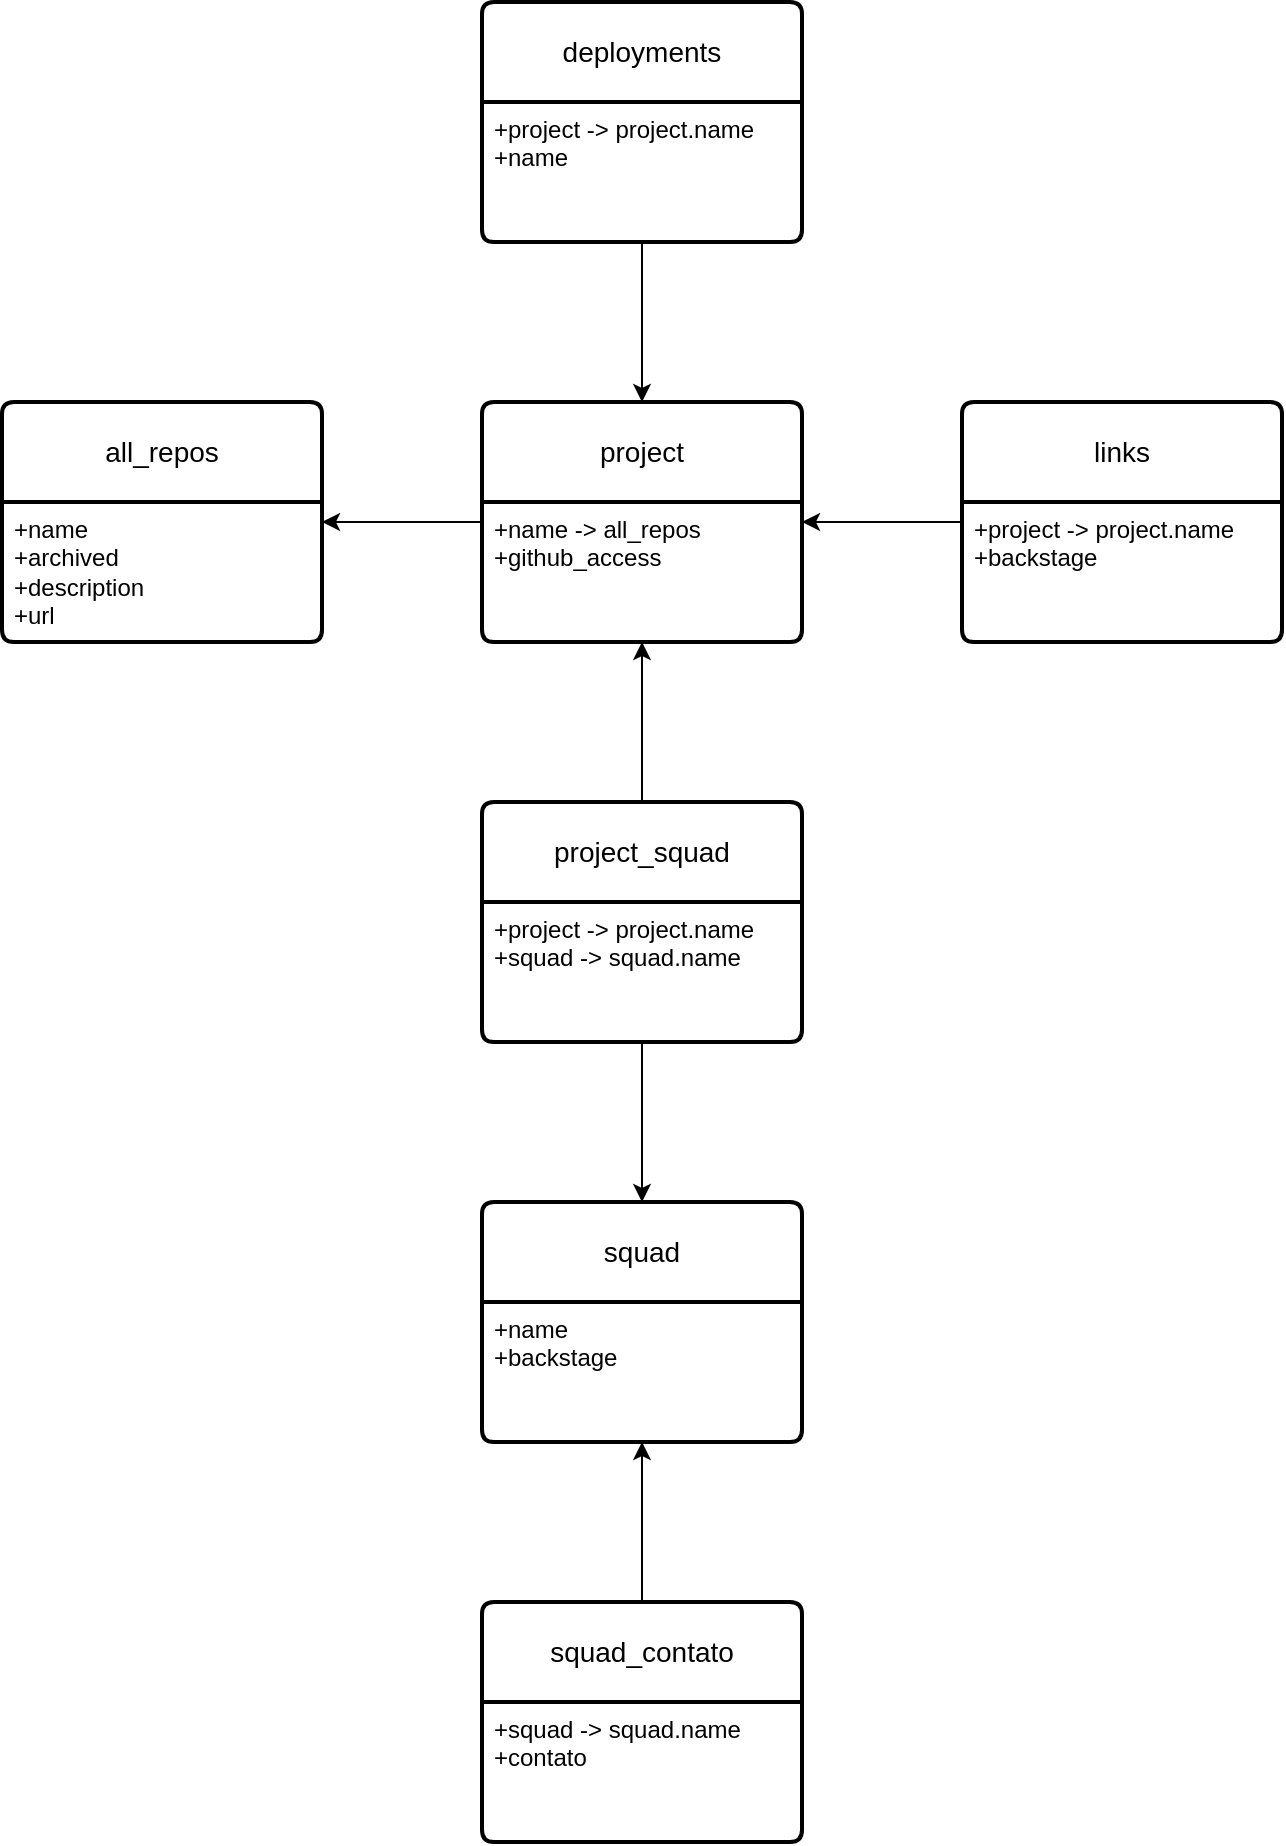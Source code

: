 <mxfile version="26.0.10">
  <diagram name="Página-1" id="L3K4bLExbtTJExAs54S-">
    <mxGraphModel dx="2070" dy="716" grid="1" gridSize="10" guides="1" tooltips="1" connect="1" arrows="1" fold="1" page="1" pageScale="1" pageWidth="827" pageHeight="1169" math="0" shadow="0">
      <root>
        <mxCell id="0" />
        <mxCell id="1" parent="0" />
        <mxCell id="42KANhCV3RdPrASDDmub-1" value="&lt;div&gt;all_repos&lt;/div&gt;" style="swimlane;childLayout=stackLayout;horizontal=1;startSize=50;horizontalStack=0;rounded=1;fontSize=14;fontStyle=0;strokeWidth=2;resizeParent=0;resizeLast=1;shadow=0;dashed=0;align=center;arcSize=4;whiteSpace=wrap;html=1;" vertex="1" parent="1">
          <mxGeometry x="40" y="240" width="160" height="120" as="geometry" />
        </mxCell>
        <mxCell id="42KANhCV3RdPrASDDmub-2" value="&lt;div&gt;+name&lt;/div&gt;&lt;div&gt;+archived&lt;/div&gt;&lt;div&gt;+description&lt;/div&gt;&lt;div&gt;+url&lt;/div&gt;" style="align=left;strokeColor=none;fillColor=none;spacingLeft=4;fontSize=12;verticalAlign=top;resizable=0;rotatable=0;part=1;html=1;" vertex="1" parent="42KANhCV3RdPrASDDmub-1">
          <mxGeometry y="50" width="160" height="70" as="geometry" />
        </mxCell>
        <mxCell id="42KANhCV3RdPrASDDmub-22" style="edgeStyle=orthogonalEdgeStyle;rounded=0;orthogonalLoop=1;jettySize=auto;html=1;" edge="1" parent="1" source="42KANhCV3RdPrASDDmub-3" target="42KANhCV3RdPrASDDmub-1">
          <mxGeometry relative="1" as="geometry" />
        </mxCell>
        <mxCell id="42KANhCV3RdPrASDDmub-3" value="project" style="swimlane;childLayout=stackLayout;horizontal=1;startSize=50;horizontalStack=0;rounded=1;fontSize=14;fontStyle=0;strokeWidth=2;resizeParent=0;resizeLast=1;shadow=0;dashed=0;align=center;arcSize=4;whiteSpace=wrap;html=1;" vertex="1" parent="1">
          <mxGeometry x="280" y="240" width="160" height="120" as="geometry" />
        </mxCell>
        <mxCell id="42KANhCV3RdPrASDDmub-4" value="&lt;div&gt;+name -&amp;gt; all_repos&lt;/div&gt;&lt;div&gt;+github_access&lt;br&gt;&lt;/div&gt;" style="align=left;strokeColor=none;fillColor=none;spacingLeft=4;fontSize=12;verticalAlign=top;resizable=0;rotatable=0;part=1;html=1;" vertex="1" parent="42KANhCV3RdPrASDDmub-3">
          <mxGeometry y="50" width="160" height="70" as="geometry" />
        </mxCell>
        <mxCell id="42KANhCV3RdPrASDDmub-28" style="edgeStyle=orthogonalEdgeStyle;rounded=0;orthogonalLoop=1;jettySize=auto;html=1;" edge="1" parent="1" source="42KANhCV3RdPrASDDmub-5" target="42KANhCV3RdPrASDDmub-3">
          <mxGeometry relative="1" as="geometry" />
        </mxCell>
        <mxCell id="42KANhCV3RdPrASDDmub-5" value="deployments" style="swimlane;childLayout=stackLayout;horizontal=1;startSize=50;horizontalStack=0;rounded=1;fontSize=14;fontStyle=0;strokeWidth=2;resizeParent=0;resizeLast=1;shadow=0;dashed=0;align=center;arcSize=4;whiteSpace=wrap;html=1;" vertex="1" parent="1">
          <mxGeometry x="280" y="40" width="160" height="120" as="geometry" />
        </mxCell>
        <mxCell id="42KANhCV3RdPrASDDmub-6" value="&lt;div&gt;+project -&amp;gt; project.name&lt;/div&gt;&lt;div&gt;+name&lt;br/&gt;&lt;/div&gt;" style="align=left;strokeColor=none;fillColor=none;spacingLeft=4;fontSize=12;verticalAlign=top;resizable=0;rotatable=0;part=1;html=1;" vertex="1" parent="42KANhCV3RdPrASDDmub-5">
          <mxGeometry y="50" width="160" height="70" as="geometry" />
        </mxCell>
        <mxCell id="42KANhCV3RdPrASDDmub-21" style="edgeStyle=orthogonalEdgeStyle;rounded=0;orthogonalLoop=1;jettySize=auto;html=1;" edge="1" parent="1" source="42KANhCV3RdPrASDDmub-7" target="42KANhCV3RdPrASDDmub-3">
          <mxGeometry relative="1" as="geometry" />
        </mxCell>
        <mxCell id="42KANhCV3RdPrASDDmub-7" value="links" style="swimlane;childLayout=stackLayout;horizontal=1;startSize=50;horizontalStack=0;rounded=1;fontSize=14;fontStyle=0;strokeWidth=2;resizeParent=0;resizeLast=1;shadow=0;dashed=0;align=center;arcSize=4;whiteSpace=wrap;html=1;" vertex="1" parent="1">
          <mxGeometry x="520" y="240" width="160" height="120" as="geometry" />
        </mxCell>
        <mxCell id="42KANhCV3RdPrASDDmub-8" value="&lt;div&gt;+project -&amp;gt; project.name&lt;/div&gt;&lt;div&gt;+backstage&lt;br/&gt;&lt;/div&gt;" style="align=left;strokeColor=none;fillColor=none;spacingLeft=4;fontSize=12;verticalAlign=top;resizable=0;rotatable=0;part=1;html=1;" vertex="1" parent="42KANhCV3RdPrASDDmub-7">
          <mxGeometry y="50" width="160" height="70" as="geometry" />
        </mxCell>
        <mxCell id="42KANhCV3RdPrASDDmub-9" value="&lt;div&gt;squad&lt;/div&gt;" style="swimlane;childLayout=stackLayout;horizontal=1;startSize=50;horizontalStack=0;rounded=1;fontSize=14;fontStyle=0;strokeWidth=2;resizeParent=0;resizeLast=1;shadow=0;dashed=0;align=center;arcSize=4;whiteSpace=wrap;html=1;" vertex="1" parent="1">
          <mxGeometry x="280" y="640" width="160" height="120" as="geometry" />
        </mxCell>
        <mxCell id="42KANhCV3RdPrASDDmub-10" value="&lt;div&gt;+name&lt;/div&gt;&lt;div&gt;+backstage&lt;br&gt;&lt;/div&gt;" style="align=left;strokeColor=none;fillColor=none;spacingLeft=4;fontSize=12;verticalAlign=top;resizable=0;rotatable=0;part=1;html=1;" vertex="1" parent="42KANhCV3RdPrASDDmub-9">
          <mxGeometry y="50" width="160" height="70" as="geometry" />
        </mxCell>
        <mxCell id="42KANhCV3RdPrASDDmub-19" style="edgeStyle=orthogonalEdgeStyle;rounded=0;orthogonalLoop=1;jettySize=auto;html=1;" edge="1" parent="1" source="42KANhCV3RdPrASDDmub-11" target="42KANhCV3RdPrASDDmub-9">
          <mxGeometry relative="1" as="geometry" />
        </mxCell>
        <mxCell id="42KANhCV3RdPrASDDmub-11" value="squad_contato" style="swimlane;childLayout=stackLayout;horizontal=1;startSize=50;horizontalStack=0;rounded=1;fontSize=14;fontStyle=0;strokeWidth=2;resizeParent=0;resizeLast=1;shadow=0;dashed=0;align=center;arcSize=4;whiteSpace=wrap;html=1;" vertex="1" parent="1">
          <mxGeometry x="280" y="840" width="160" height="120" as="geometry" />
        </mxCell>
        <mxCell id="42KANhCV3RdPrASDDmub-12" value="&lt;div&gt;+squad -&amp;gt; squad.name&lt;/div&gt;&lt;div&gt;+contato&lt;br/&gt;&lt;/div&gt;" style="align=left;strokeColor=none;fillColor=none;spacingLeft=4;fontSize=12;verticalAlign=top;resizable=0;rotatable=0;part=1;html=1;" vertex="1" parent="42KANhCV3RdPrASDDmub-11">
          <mxGeometry y="50" width="160" height="70" as="geometry" />
        </mxCell>
        <mxCell id="42KANhCV3RdPrASDDmub-23" style="edgeStyle=orthogonalEdgeStyle;rounded=0;orthogonalLoop=1;jettySize=auto;html=1;" edge="1" parent="1" source="42KANhCV3RdPrASDDmub-13" target="42KANhCV3RdPrASDDmub-9">
          <mxGeometry relative="1" as="geometry" />
        </mxCell>
        <mxCell id="42KANhCV3RdPrASDDmub-27" style="edgeStyle=orthogonalEdgeStyle;rounded=0;orthogonalLoop=1;jettySize=auto;html=1;" edge="1" parent="1" source="42KANhCV3RdPrASDDmub-13" target="42KANhCV3RdPrASDDmub-3">
          <mxGeometry relative="1" as="geometry" />
        </mxCell>
        <mxCell id="42KANhCV3RdPrASDDmub-13" value="project_squad" style="swimlane;childLayout=stackLayout;horizontal=1;startSize=50;horizontalStack=0;rounded=1;fontSize=14;fontStyle=0;strokeWidth=2;resizeParent=0;resizeLast=1;shadow=0;dashed=0;align=center;arcSize=4;whiteSpace=wrap;html=1;" vertex="1" parent="1">
          <mxGeometry x="280" y="440" width="160" height="120" as="geometry" />
        </mxCell>
        <mxCell id="42KANhCV3RdPrASDDmub-14" value="&lt;div&gt;+project -&amp;gt; project.name&lt;/div&gt;&lt;div&gt;+squad -&amp;gt; squad.name&lt;br/&gt;&lt;/div&gt;" style="align=left;strokeColor=none;fillColor=none;spacingLeft=4;fontSize=12;verticalAlign=top;resizable=0;rotatable=0;part=1;html=1;" vertex="1" parent="42KANhCV3RdPrASDDmub-13">
          <mxGeometry y="50" width="160" height="70" as="geometry" />
        </mxCell>
      </root>
    </mxGraphModel>
  </diagram>
</mxfile>

